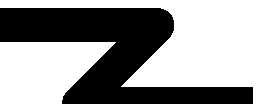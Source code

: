beginfig(0)

z1=(0, cm);
z2=(2cm, cm);
z3=(cm, 0);
z4=(3cm, 0);

begingroup
	interim linecap:=squared;
	draw z1--z2--z3--z4 withpen pencircle scaled pc;
endgroup;
draw z1--z2--z3--z4 withcolor black;
draw z1 withpen hugepen withcolor black;
draw z2 withpen hugepen withcolor black;
draw z3 withpen hugepen withcolor black;
draw z4 withpen hugepen withcolor black;

endfig
